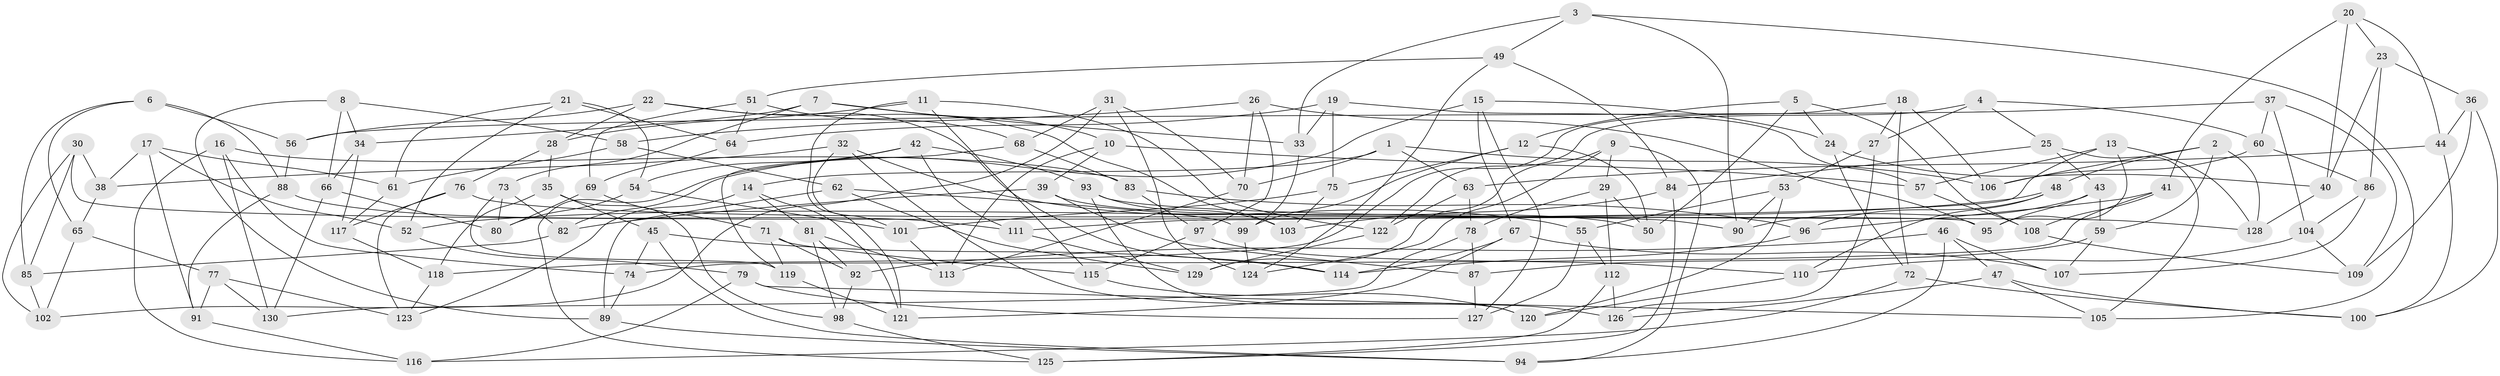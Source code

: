 // Generated by graph-tools (version 1.1) at 2025/02/03/09/25 03:02:56]
// undirected, 130 vertices, 260 edges
graph export_dot {
graph [start="1"]
  node [color=gray90,style=filled];
  1;
  2;
  3;
  4;
  5;
  6;
  7;
  8;
  9;
  10;
  11;
  12;
  13;
  14;
  15;
  16;
  17;
  18;
  19;
  20;
  21;
  22;
  23;
  24;
  25;
  26;
  27;
  28;
  29;
  30;
  31;
  32;
  33;
  34;
  35;
  36;
  37;
  38;
  39;
  40;
  41;
  42;
  43;
  44;
  45;
  46;
  47;
  48;
  49;
  50;
  51;
  52;
  53;
  54;
  55;
  56;
  57;
  58;
  59;
  60;
  61;
  62;
  63;
  64;
  65;
  66;
  67;
  68;
  69;
  70;
  71;
  72;
  73;
  74;
  75;
  76;
  77;
  78;
  79;
  80;
  81;
  82;
  83;
  84;
  85;
  86;
  87;
  88;
  89;
  90;
  91;
  92;
  93;
  94;
  95;
  96;
  97;
  98;
  99;
  100;
  101;
  102;
  103;
  104;
  105;
  106;
  107;
  108;
  109;
  110;
  111;
  112;
  113;
  114;
  115;
  116;
  117;
  118;
  119;
  120;
  121;
  122;
  123;
  124;
  125;
  126;
  127;
  128;
  129;
  130;
  1 -- 106;
  1 -- 14;
  1 -- 63;
  1 -- 70;
  2 -- 48;
  2 -- 59;
  2 -- 106;
  2 -- 128;
  3 -- 33;
  3 -- 90;
  3 -- 105;
  3 -- 49;
  4 -- 60;
  4 -- 27;
  4 -- 25;
  4 -- 122;
  5 -- 108;
  5 -- 24;
  5 -- 50;
  5 -- 12;
  6 -- 56;
  6 -- 65;
  6 -- 85;
  6 -- 88;
  7 -- 10;
  7 -- 73;
  7 -- 34;
  7 -- 33;
  8 -- 89;
  8 -- 66;
  8 -- 58;
  8 -- 34;
  9 -- 94;
  9 -- 129;
  9 -- 124;
  9 -- 29;
  10 -- 39;
  10 -- 113;
  10 -- 57;
  11 -- 122;
  11 -- 115;
  11 -- 28;
  11 -- 121;
  12 -- 99;
  12 -- 50;
  12 -- 75;
  13 -- 111;
  13 -- 128;
  13 -- 57;
  13 -- 95;
  14 -- 123;
  14 -- 81;
  14 -- 121;
  15 -- 24;
  15 -- 67;
  15 -- 127;
  15 -- 82;
  16 -- 83;
  16 -- 130;
  16 -- 74;
  16 -- 116;
  17 -- 91;
  17 -- 61;
  17 -- 38;
  17 -- 52;
  18 -- 106;
  18 -- 27;
  18 -- 72;
  18 -- 118;
  19 -- 33;
  19 -- 75;
  19 -- 57;
  19 -- 64;
  20 -- 44;
  20 -- 40;
  20 -- 23;
  20 -- 41;
  21 -- 54;
  21 -- 61;
  21 -- 52;
  21 -- 64;
  22 -- 103;
  22 -- 28;
  22 -- 56;
  22 -- 114;
  23 -- 36;
  23 -- 40;
  23 -- 86;
  24 -- 72;
  24 -- 40;
  25 -- 43;
  25 -- 84;
  25 -- 105;
  26 -- 97;
  26 -- 95;
  26 -- 58;
  26 -- 70;
  27 -- 126;
  27 -- 53;
  28 -- 76;
  28 -- 35;
  29 -- 112;
  29 -- 50;
  29 -- 78;
  30 -- 85;
  30 -- 38;
  30 -- 95;
  30 -- 102;
  31 -- 102;
  31 -- 70;
  31 -- 124;
  31 -- 68;
  32 -- 55;
  32 -- 101;
  32 -- 126;
  32 -- 38;
  33 -- 99;
  34 -- 117;
  34 -- 66;
  35 -- 45;
  35 -- 118;
  35 -- 98;
  36 -- 109;
  36 -- 44;
  36 -- 100;
  37 -- 104;
  37 -- 109;
  37 -- 56;
  37 -- 60;
  38 -- 65;
  39 -- 87;
  39 -- 50;
  39 -- 82;
  40 -- 128;
  41 -- 96;
  41 -- 74;
  41 -- 108;
  42 -- 111;
  42 -- 125;
  42 -- 54;
  42 -- 93;
  43 -- 90;
  43 -- 95;
  43 -- 59;
  44 -- 63;
  44 -- 100;
  45 -- 74;
  45 -- 114;
  45 -- 94;
  46 -- 94;
  46 -- 92;
  46 -- 107;
  46 -- 47;
  47 -- 100;
  47 -- 105;
  47 -- 126;
  48 -- 110;
  48 -- 52;
  48 -- 96;
  49 -- 84;
  49 -- 124;
  49 -- 51;
  51 -- 64;
  51 -- 68;
  51 -- 69;
  52 -- 79;
  53 -- 90;
  53 -- 120;
  53 -- 55;
  54 -- 101;
  54 -- 80;
  55 -- 127;
  55 -- 112;
  56 -- 88;
  57 -- 108;
  58 -- 61;
  58 -- 62;
  59 -- 87;
  59 -- 107;
  60 -- 86;
  60 -- 106;
  61 -- 117;
  62 -- 99;
  62 -- 129;
  62 -- 89;
  63 -- 122;
  63 -- 78;
  64 -- 69;
  65 -- 77;
  65 -- 102;
  66 -- 130;
  66 -- 80;
  67 -- 121;
  67 -- 114;
  67 -- 107;
  68 -- 119;
  68 -- 83;
  69 -- 80;
  69 -- 71;
  70 -- 113;
  71 -- 92;
  71 -- 115;
  71 -- 119;
  72 -- 116;
  72 -- 100;
  73 -- 119;
  73 -- 80;
  73 -- 82;
  74 -- 89;
  75 -- 101;
  75 -- 103;
  76 -- 117;
  76 -- 123;
  76 -- 90;
  77 -- 123;
  77 -- 130;
  77 -- 91;
  78 -- 130;
  78 -- 87;
  79 -- 127;
  79 -- 105;
  79 -- 116;
  81 -- 92;
  81 -- 113;
  81 -- 98;
  82 -- 85;
  83 -- 96;
  83 -- 97;
  84 -- 125;
  84 -- 103;
  85 -- 102;
  86 -- 107;
  86 -- 104;
  87 -- 127;
  88 -- 111;
  88 -- 91;
  89 -- 94;
  91 -- 116;
  92 -- 98;
  93 -- 128;
  93 -- 120;
  93 -- 103;
  96 -- 114;
  97 -- 110;
  97 -- 115;
  98 -- 125;
  99 -- 124;
  101 -- 113;
  104 -- 109;
  104 -- 110;
  108 -- 109;
  110 -- 120;
  111 -- 129;
  112 -- 125;
  112 -- 126;
  115 -- 120;
  117 -- 118;
  118 -- 123;
  119 -- 121;
  122 -- 129;
}
